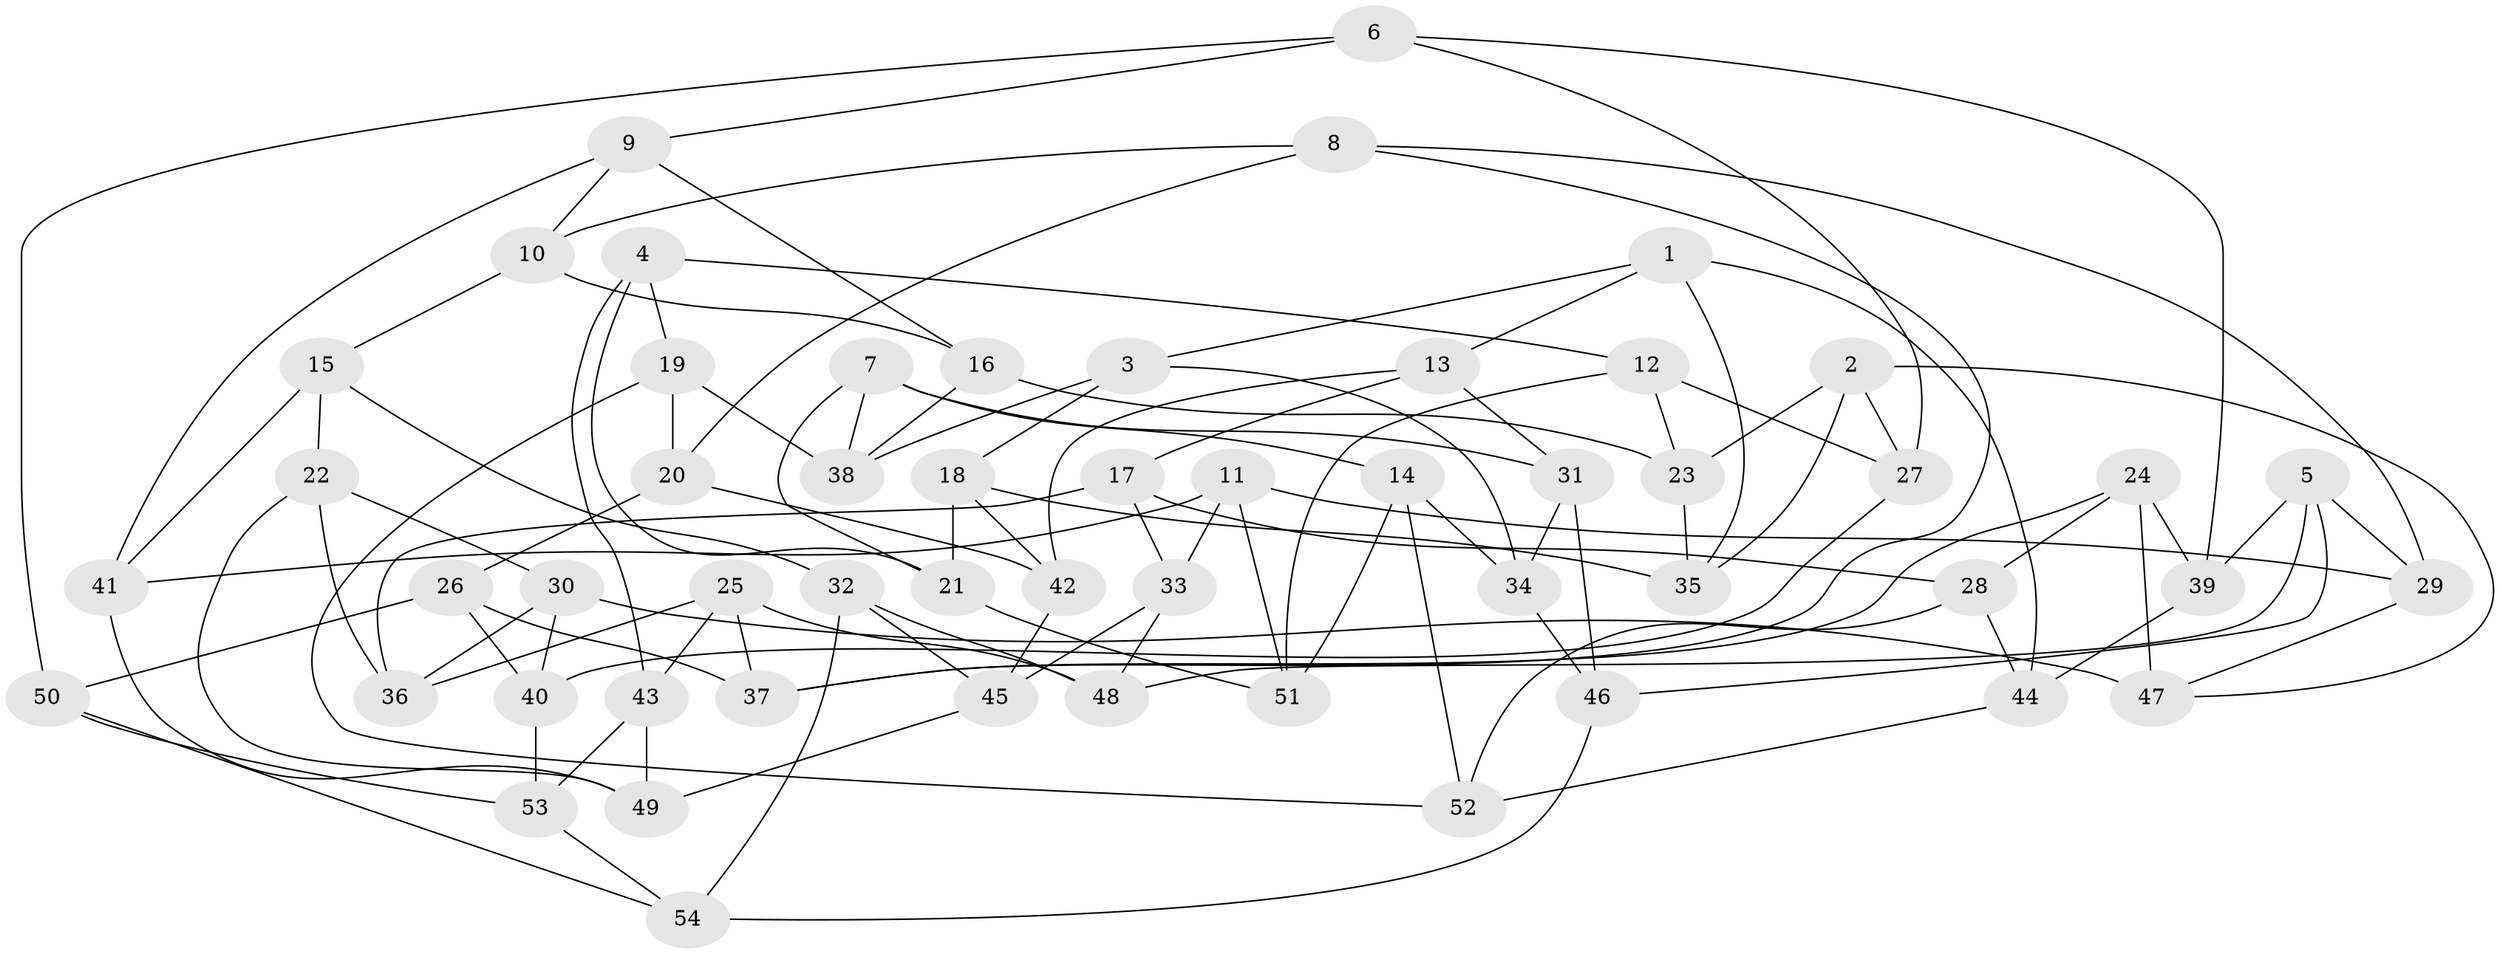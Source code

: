 // Generated by graph-tools (version 1.1) at 2025/38/03/09/25 02:38:00]
// undirected, 54 vertices, 108 edges
graph export_dot {
graph [start="1"]
  node [color=gray90,style=filled];
  1;
  2;
  3;
  4;
  5;
  6;
  7;
  8;
  9;
  10;
  11;
  12;
  13;
  14;
  15;
  16;
  17;
  18;
  19;
  20;
  21;
  22;
  23;
  24;
  25;
  26;
  27;
  28;
  29;
  30;
  31;
  32;
  33;
  34;
  35;
  36;
  37;
  38;
  39;
  40;
  41;
  42;
  43;
  44;
  45;
  46;
  47;
  48;
  49;
  50;
  51;
  52;
  53;
  54;
  1 -- 13;
  1 -- 3;
  1 -- 35;
  1 -- 44;
  2 -- 47;
  2 -- 35;
  2 -- 27;
  2 -- 23;
  3 -- 18;
  3 -- 38;
  3 -- 34;
  4 -- 21;
  4 -- 19;
  4 -- 43;
  4 -- 12;
  5 -- 39;
  5 -- 46;
  5 -- 48;
  5 -- 29;
  6 -- 50;
  6 -- 39;
  6 -- 9;
  6 -- 27;
  7 -- 31;
  7 -- 21;
  7 -- 14;
  7 -- 38;
  8 -- 10;
  8 -- 37;
  8 -- 29;
  8 -- 20;
  9 -- 16;
  9 -- 41;
  9 -- 10;
  10 -- 15;
  10 -- 16;
  11 -- 33;
  11 -- 51;
  11 -- 41;
  11 -- 29;
  12 -- 51;
  12 -- 23;
  12 -- 27;
  13 -- 31;
  13 -- 17;
  13 -- 42;
  14 -- 34;
  14 -- 52;
  14 -- 51;
  15 -- 32;
  15 -- 41;
  15 -- 22;
  16 -- 38;
  16 -- 23;
  17 -- 28;
  17 -- 36;
  17 -- 33;
  18 -- 42;
  18 -- 35;
  18 -- 21;
  19 -- 20;
  19 -- 38;
  19 -- 52;
  20 -- 26;
  20 -- 42;
  21 -- 51;
  22 -- 36;
  22 -- 30;
  22 -- 49;
  23 -- 35;
  24 -- 28;
  24 -- 37;
  24 -- 39;
  24 -- 47;
  25 -- 36;
  25 -- 48;
  25 -- 37;
  25 -- 43;
  26 -- 50;
  26 -- 40;
  26 -- 37;
  27 -- 40;
  28 -- 52;
  28 -- 44;
  29 -- 47;
  30 -- 40;
  30 -- 36;
  30 -- 47;
  31 -- 34;
  31 -- 46;
  32 -- 54;
  32 -- 48;
  32 -- 45;
  33 -- 48;
  33 -- 45;
  34 -- 46;
  39 -- 44;
  40 -- 53;
  41 -- 49;
  42 -- 45;
  43 -- 49;
  43 -- 53;
  44 -- 52;
  45 -- 49;
  46 -- 54;
  50 -- 54;
  50 -- 53;
  53 -- 54;
}
